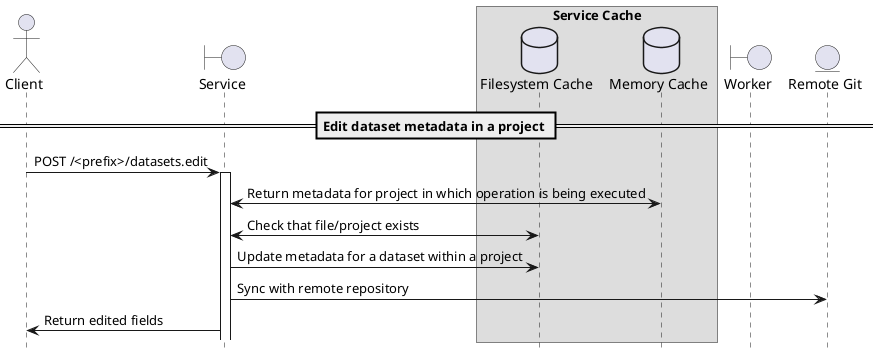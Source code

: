     @startuml
    hide footbox
    skinparam shadowing false

    actor Client
    boundary Service
    box "Service Cache"
        database "Filesystem Cache" as Filesystem
        database "Memory Cache" as Cache
    end box
    boundary Worker
    entity "Remote Git" as Git

    == Edit dataset metadata in a project ==
    Client->Service: POST /<prefix>/datasets.edit
    activate Service
    Service<->Cache: Return metadata for project in which operation is being executed
    Service<->Filesystem: Check that file/project exists
    Service->Filesystem: Update metadata for a dataset within a project
    Service->Git: Sync with remote repository
    Service->Client: Return edited fields

    @enduml
